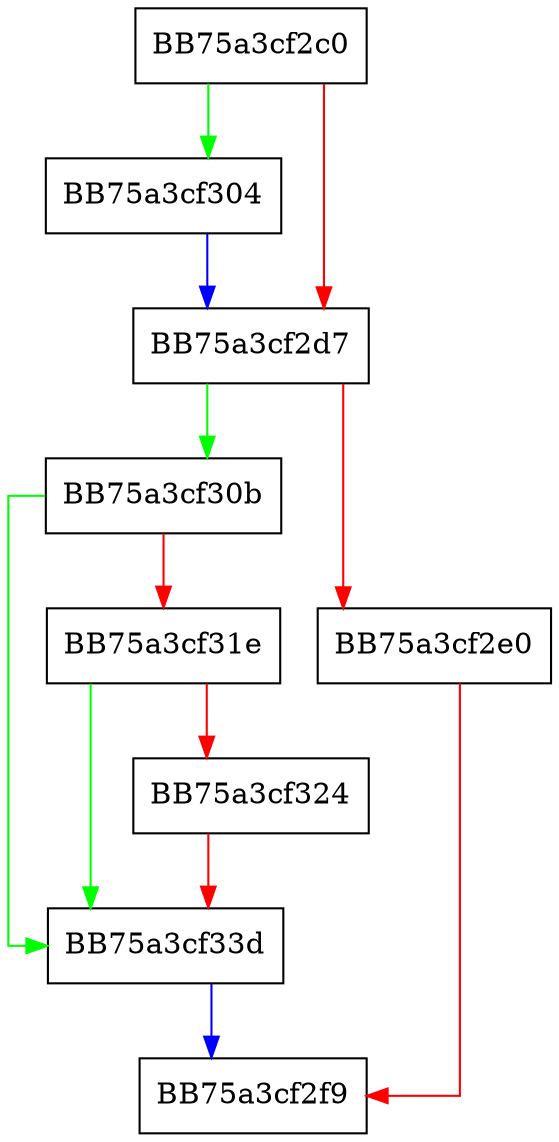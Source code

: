 digraph FillCacheAddDataV2 {
  node [shape="box"];
  graph [splines=ortho];
  BB75a3cf2c0 -> BB75a3cf304 [color="green"];
  BB75a3cf2c0 -> BB75a3cf2d7 [color="red"];
  BB75a3cf2d7 -> BB75a3cf30b [color="green"];
  BB75a3cf2d7 -> BB75a3cf2e0 [color="red"];
  BB75a3cf2e0 -> BB75a3cf2f9 [color="red"];
  BB75a3cf304 -> BB75a3cf2d7 [color="blue"];
  BB75a3cf30b -> BB75a3cf33d [color="green"];
  BB75a3cf30b -> BB75a3cf31e [color="red"];
  BB75a3cf31e -> BB75a3cf33d [color="green"];
  BB75a3cf31e -> BB75a3cf324 [color="red"];
  BB75a3cf324 -> BB75a3cf33d [color="red"];
  BB75a3cf33d -> BB75a3cf2f9 [color="blue"];
}